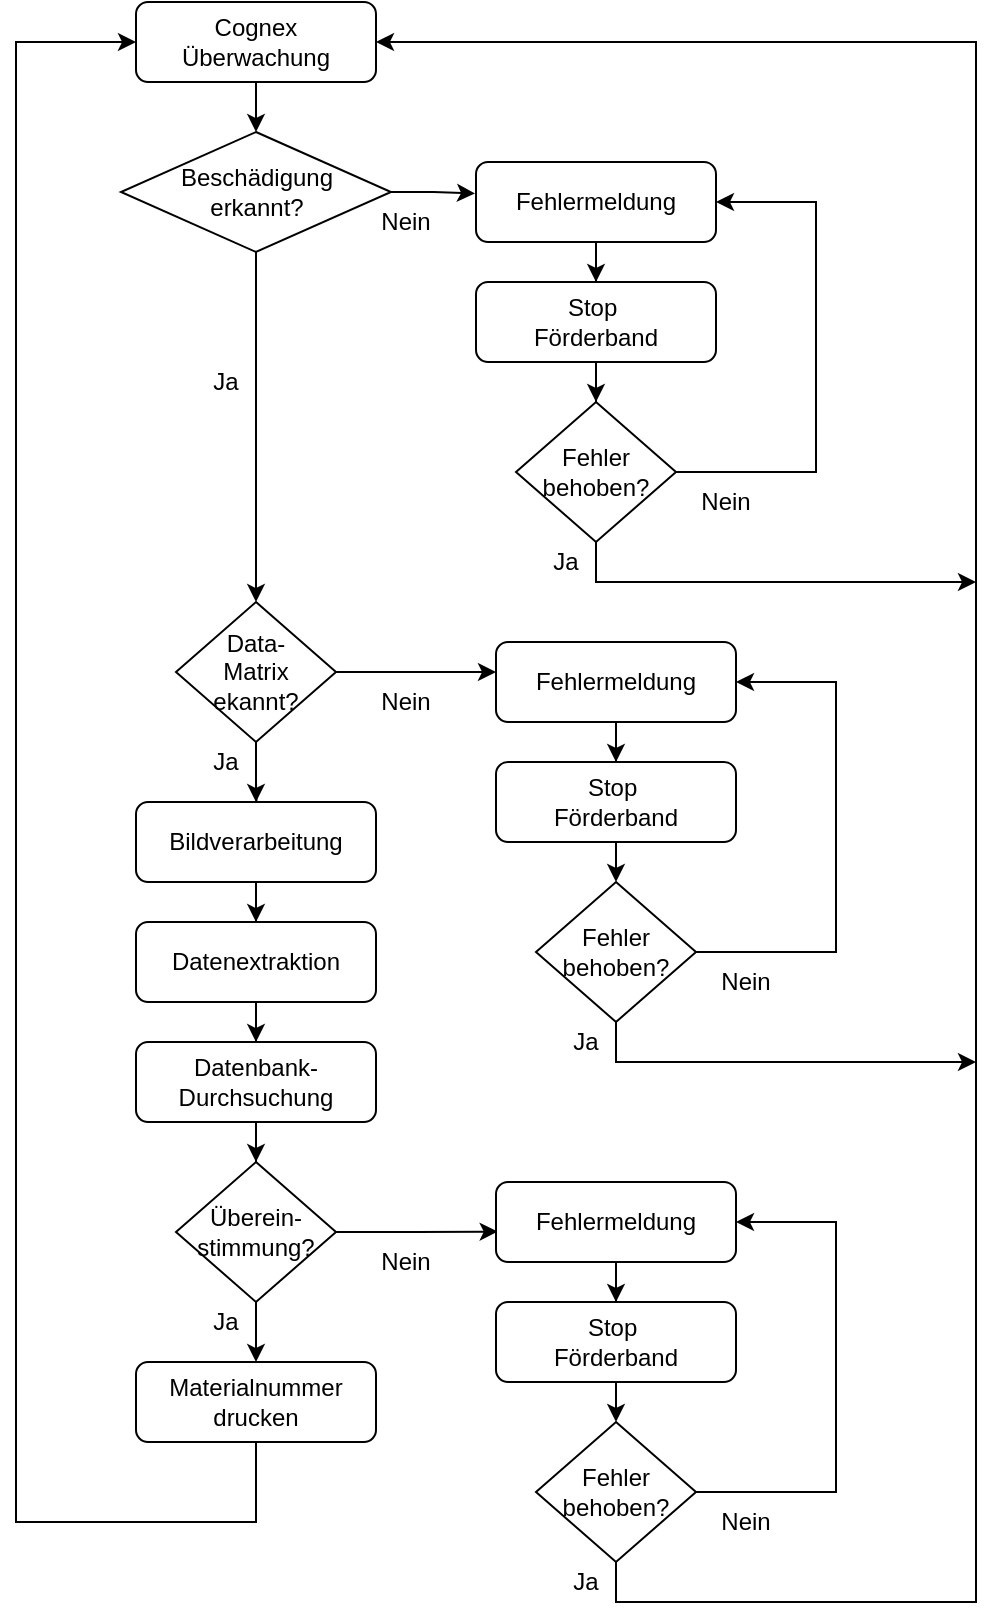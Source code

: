 <mxfile version="21.7.5" type="github">
  <diagram name="Page-1" id="0y1PFx-NOf0PoDgg6FfD">
    <mxGraphModel dx="1745" dy="973" grid="1" gridSize="10" guides="1" tooltips="1" connect="1" arrows="1" fold="1" page="1" pageScale="1" pageWidth="850" pageHeight="1100" math="0" shadow="0">
      <root>
        <mxCell id="0" />
        <mxCell id="1" parent="0" />
        <mxCell id="4Gej_UBQiB_SUjY5_FZq-10" style="edgeStyle=orthogonalEdgeStyle;rounded=0;orthogonalLoop=1;jettySize=auto;html=1;entryX=0.5;entryY=0;entryDx=0;entryDy=0;" parent="1" source="q3-19Yzm_Ct3Ipm77RdY-1" target="4Gej_UBQiB_SUjY5_FZq-9" edge="1">
          <mxGeometry relative="1" as="geometry" />
        </mxCell>
        <mxCell id="4Gej_UBQiB_SUjY5_FZq-1" value="&lt;div&gt;Cognex&lt;/div&gt;&lt;div&gt;Überwachung&lt;br&gt;&lt;/div&gt;" style="rounded=1;whiteSpace=wrap;html=1;" parent="1" vertex="1">
          <mxGeometry x="340" y="40" width="120" height="40" as="geometry" />
        </mxCell>
        <mxCell id="4Gej_UBQiB_SUjY5_FZq-12" style="edgeStyle=orthogonalEdgeStyle;rounded=0;orthogonalLoop=1;jettySize=auto;html=1;" parent="1" target="4Gej_UBQiB_SUjY5_FZq-3" edge="1">
          <mxGeometry relative="1" as="geometry">
            <mxPoint x="400" y="430" as="sourcePoint" />
          </mxGeometry>
        </mxCell>
        <mxCell id="4Gej_UBQiB_SUjY5_FZq-13" style="edgeStyle=orthogonalEdgeStyle;rounded=0;orthogonalLoop=1;jettySize=auto;html=1;entryX=0.5;entryY=0;entryDx=0;entryDy=0;" parent="1" source="4Gej_UBQiB_SUjY5_FZq-3" target="4Gej_UBQiB_SUjY5_FZq-4" edge="1">
          <mxGeometry relative="1" as="geometry" />
        </mxCell>
        <mxCell id="4Gej_UBQiB_SUjY5_FZq-3" value="Bildverarbeitung" style="rounded=1;whiteSpace=wrap;html=1;" parent="1" vertex="1">
          <mxGeometry x="340" y="440" width="120" height="40" as="geometry" />
        </mxCell>
        <mxCell id="4Gej_UBQiB_SUjY5_FZq-14" style="edgeStyle=orthogonalEdgeStyle;rounded=0;orthogonalLoop=1;jettySize=auto;html=1;entryX=0.5;entryY=0;entryDx=0;entryDy=0;" parent="1" source="4Gej_UBQiB_SUjY5_FZq-4" target="4Gej_UBQiB_SUjY5_FZq-5" edge="1">
          <mxGeometry relative="1" as="geometry" />
        </mxCell>
        <mxCell id="4Gej_UBQiB_SUjY5_FZq-4" value="Datenextraktion" style="rounded=1;whiteSpace=wrap;html=1;" parent="1" vertex="1">
          <mxGeometry x="340" y="500" width="120" height="40" as="geometry" />
        </mxCell>
        <mxCell id="4Gej_UBQiB_SUjY5_FZq-15" style="edgeStyle=orthogonalEdgeStyle;rounded=0;orthogonalLoop=1;jettySize=auto;html=1;entryX=0.5;entryY=0;entryDx=0;entryDy=0;" parent="1" source="4Gej_UBQiB_SUjY5_FZq-5" target="4Gej_UBQiB_SUjY5_FZq-7" edge="1">
          <mxGeometry relative="1" as="geometry" />
        </mxCell>
        <mxCell id="4Gej_UBQiB_SUjY5_FZq-5" value="Datenbank-Durchsuchung" style="rounded=1;whiteSpace=wrap;html=1;" parent="1" vertex="1">
          <mxGeometry x="340" y="560" width="120" height="40" as="geometry" />
        </mxCell>
        <mxCell id="4Gej_UBQiB_SUjY5_FZq-39" style="edgeStyle=orthogonalEdgeStyle;rounded=0;orthogonalLoop=1;jettySize=auto;html=1;entryX=0;entryY=0.5;entryDx=0;entryDy=0;" parent="1" source="4Gej_UBQiB_SUjY5_FZq-6" target="4Gej_UBQiB_SUjY5_FZq-1" edge="1">
          <mxGeometry relative="1" as="geometry">
            <mxPoint x="240" y="100" as="targetPoint" />
            <Array as="points">
              <mxPoint x="400" y="800" />
              <mxPoint x="280" y="800" />
              <mxPoint x="280" y="60" />
            </Array>
          </mxGeometry>
        </mxCell>
        <mxCell id="4Gej_UBQiB_SUjY5_FZq-6" value="&lt;div&gt;Materialnummer&lt;/div&gt;&lt;div&gt;drucken&lt;br&gt;&lt;/div&gt;" style="rounded=1;whiteSpace=wrap;html=1;" parent="1" vertex="1">
          <mxGeometry x="340" y="720" width="120" height="40" as="geometry" />
        </mxCell>
        <mxCell id="4Gej_UBQiB_SUjY5_FZq-17" style="edgeStyle=orthogonalEdgeStyle;rounded=0;orthogonalLoop=1;jettySize=auto;html=1;exitX=0.5;exitY=1;exitDx=0;exitDy=0;entryX=0.5;entryY=0;entryDx=0;entryDy=0;" parent="1" source="4Gej_UBQiB_SUjY5_FZq-7" target="4Gej_UBQiB_SUjY5_FZq-6" edge="1">
          <mxGeometry relative="1" as="geometry" />
        </mxCell>
        <mxCell id="q3-19Yzm_Ct3Ipm77RdY-38" style="edgeStyle=orthogonalEdgeStyle;rounded=0;orthogonalLoop=1;jettySize=auto;html=1;entryX=0.007;entryY=0.62;entryDx=0;entryDy=0;entryPerimeter=0;" edge="1" parent="1" source="4Gej_UBQiB_SUjY5_FZq-7" target="q3-19Yzm_Ct3Ipm77RdY-30">
          <mxGeometry relative="1" as="geometry" />
        </mxCell>
        <mxCell id="4Gej_UBQiB_SUjY5_FZq-7" value="Überein-stimmung?" style="rhombus;whiteSpace=wrap;html=1;" parent="1" vertex="1">
          <mxGeometry x="360" y="620" width="80" height="70" as="geometry" />
        </mxCell>
        <mxCell id="4Gej_UBQiB_SUjY5_FZq-21" style="edgeStyle=orthogonalEdgeStyle;rounded=0;orthogonalLoop=1;jettySize=auto;html=1;entryX=0;entryY=0.5;entryDx=0;entryDy=0;" parent="1" source="4Gej_UBQiB_SUjY5_FZq-9" edge="1">
          <mxGeometry relative="1" as="geometry">
            <mxPoint x="520" y="375" as="targetPoint" />
          </mxGeometry>
        </mxCell>
        <mxCell id="q3-19Yzm_Ct3Ipm77RdY-28" style="edgeStyle=orthogonalEdgeStyle;rounded=0;orthogonalLoop=1;jettySize=auto;html=1;exitX=0.5;exitY=1;exitDx=0;exitDy=0;entryX=0.5;entryY=0;entryDx=0;entryDy=0;" edge="1" parent="1" source="4Gej_UBQiB_SUjY5_FZq-9" target="4Gej_UBQiB_SUjY5_FZq-3">
          <mxGeometry relative="1" as="geometry" />
        </mxCell>
        <mxCell id="4Gej_UBQiB_SUjY5_FZq-9" value="&lt;div&gt;Data-&lt;/div&gt;&lt;div&gt;Matrix&lt;/div&gt;&lt;div&gt;ekannt?&lt;br&gt;&lt;/div&gt;" style="rhombus;whiteSpace=wrap;html=1;" parent="1" vertex="1">
          <mxGeometry x="360" y="340" width="80" height="70" as="geometry" />
        </mxCell>
        <mxCell id="4Gej_UBQiB_SUjY5_FZq-16" value="Ja" style="text;strokeColor=none;align=center;fillColor=none;html=1;verticalAlign=middle;whiteSpace=wrap;rounded=0;" parent="1" vertex="1">
          <mxGeometry x="360" y="410" width="50" height="20" as="geometry" />
        </mxCell>
        <mxCell id="4Gej_UBQiB_SUjY5_FZq-20" value="Ja" style="text;strokeColor=none;align=center;fillColor=none;html=1;verticalAlign=middle;whiteSpace=wrap;rounded=0;" parent="1" vertex="1">
          <mxGeometry x="360" y="690" width="50" height="20" as="geometry" />
        </mxCell>
        <mxCell id="4Gej_UBQiB_SUjY5_FZq-36" style="edgeStyle=orthogonalEdgeStyle;rounded=0;orthogonalLoop=1;jettySize=auto;html=1;entryX=1;entryY=0.5;entryDx=0;entryDy=0;exitX=0.5;exitY=1;exitDx=0;exitDy=0;" parent="1" source="q3-19Yzm_Ct3Ipm77RdY-34" target="4Gej_UBQiB_SUjY5_FZq-1" edge="1">
          <mxGeometry relative="1" as="geometry">
            <mxPoint x="467.5" y="30" as="targetPoint" />
            <mxPoint x="647.5" y="860" as="sourcePoint" />
            <Array as="points">
              <mxPoint x="580" y="840" />
              <mxPoint x="760" y="840" />
              <mxPoint x="760" y="60" />
            </Array>
          </mxGeometry>
        </mxCell>
        <mxCell id="4Gej_UBQiB_SUjY5_FZq-24" value="Nein" style="text;strokeColor=none;align=center;fillColor=none;html=1;verticalAlign=middle;whiteSpace=wrap;rounded=0;" parent="1" vertex="1">
          <mxGeometry x="450" y="380" width="50" height="20" as="geometry" />
        </mxCell>
        <mxCell id="4Gej_UBQiB_SUjY5_FZq-33" value="Nein" style="text;strokeColor=none;align=center;fillColor=none;html=1;verticalAlign=middle;whiteSpace=wrap;rounded=0;" parent="1" vertex="1">
          <mxGeometry x="450" y="660" width="50" height="20" as="geometry" />
        </mxCell>
        <mxCell id="q3-19Yzm_Ct3Ipm77RdY-2" value="" style="edgeStyle=orthogonalEdgeStyle;rounded=0;orthogonalLoop=1;jettySize=auto;html=1;entryX=0.5;entryY=0;entryDx=0;entryDy=0;" edge="1" parent="1" source="4Gej_UBQiB_SUjY5_FZq-1" target="q3-19Yzm_Ct3Ipm77RdY-1">
          <mxGeometry relative="1" as="geometry">
            <mxPoint x="400" y="80" as="sourcePoint" />
            <mxPoint x="400" y="160" as="targetPoint" />
          </mxGeometry>
        </mxCell>
        <mxCell id="q3-19Yzm_Ct3Ipm77RdY-9" style="edgeStyle=orthogonalEdgeStyle;rounded=0;orthogonalLoop=1;jettySize=auto;html=1;entryX=-0.004;entryY=0.393;entryDx=0;entryDy=0;entryPerimeter=0;" edge="1" parent="1" source="q3-19Yzm_Ct3Ipm77RdY-1" target="q3-19Yzm_Ct3Ipm77RdY-7">
          <mxGeometry relative="1" as="geometry" />
        </mxCell>
        <mxCell id="q3-19Yzm_Ct3Ipm77RdY-1" value="&lt;div&gt;Beschädigung&lt;/div&gt;&lt;div&gt;erkannt?&lt;br&gt;&lt;/div&gt;" style="rhombus;whiteSpace=wrap;html=1;" vertex="1" parent="1">
          <mxGeometry x="332.5" y="105" width="135" height="60" as="geometry" />
        </mxCell>
        <mxCell id="q3-19Yzm_Ct3Ipm77RdY-4" value="Ja" style="text;strokeColor=none;align=center;fillColor=none;html=1;verticalAlign=middle;whiteSpace=wrap;rounded=0;" vertex="1" parent="1">
          <mxGeometry x="360" y="220" width="50" height="20" as="geometry" />
        </mxCell>
        <mxCell id="q3-19Yzm_Ct3Ipm77RdY-5" value="Nein" style="text;strokeColor=none;align=center;fillColor=none;html=1;verticalAlign=middle;whiteSpace=wrap;rounded=0;" vertex="1" parent="1">
          <mxGeometry x="450" y="140" width="50" height="20" as="geometry" />
        </mxCell>
        <mxCell id="q3-19Yzm_Ct3Ipm77RdY-6" style="edgeStyle=orthogonalEdgeStyle;rounded=0;orthogonalLoop=1;jettySize=auto;html=1;entryX=0.5;entryY=0;entryDx=0;entryDy=0;" edge="1" parent="1" source="q3-19Yzm_Ct3Ipm77RdY-7" target="q3-19Yzm_Ct3Ipm77RdY-8">
          <mxGeometry relative="1" as="geometry" />
        </mxCell>
        <mxCell id="q3-19Yzm_Ct3Ipm77RdY-7" value="Fehlermeldung" style="rounded=1;whiteSpace=wrap;html=1;" vertex="1" parent="1">
          <mxGeometry x="510" y="120" width="120" height="40" as="geometry" />
        </mxCell>
        <mxCell id="q3-19Yzm_Ct3Ipm77RdY-11" style="edgeStyle=orthogonalEdgeStyle;rounded=0;orthogonalLoop=1;jettySize=auto;html=1;entryX=0.5;entryY=0;entryDx=0;entryDy=0;" edge="1" parent="1" source="q3-19Yzm_Ct3Ipm77RdY-8" target="q3-19Yzm_Ct3Ipm77RdY-10">
          <mxGeometry relative="1" as="geometry" />
        </mxCell>
        <mxCell id="q3-19Yzm_Ct3Ipm77RdY-8" value="&lt;div&gt;Stop&amp;nbsp;&lt;/div&gt;&lt;div&gt;Förderband&lt;/div&gt;" style="rounded=1;whiteSpace=wrap;html=1;" vertex="1" parent="1">
          <mxGeometry x="510" y="180" width="120" height="40" as="geometry" />
        </mxCell>
        <mxCell id="q3-19Yzm_Ct3Ipm77RdY-12" style="edgeStyle=orthogonalEdgeStyle;rounded=0;orthogonalLoop=1;jettySize=auto;html=1;entryX=1;entryY=0.5;entryDx=0;entryDy=0;" edge="1" parent="1" source="q3-19Yzm_Ct3Ipm77RdY-10" target="q3-19Yzm_Ct3Ipm77RdY-7">
          <mxGeometry relative="1" as="geometry">
            <mxPoint x="680" y="140" as="targetPoint" />
            <Array as="points">
              <mxPoint x="680" y="275" />
              <mxPoint x="680" y="140" />
            </Array>
          </mxGeometry>
        </mxCell>
        <mxCell id="q3-19Yzm_Ct3Ipm77RdY-14" style="edgeStyle=orthogonalEdgeStyle;rounded=0;orthogonalLoop=1;jettySize=auto;html=1;" edge="1" parent="1" source="q3-19Yzm_Ct3Ipm77RdY-10">
          <mxGeometry relative="1" as="geometry">
            <mxPoint x="760" y="330" as="targetPoint" />
            <Array as="points">
              <mxPoint x="570" y="330" />
            </Array>
          </mxGeometry>
        </mxCell>
        <mxCell id="q3-19Yzm_Ct3Ipm77RdY-10" value="&lt;div&gt;Fehler&lt;/div&gt;&lt;div&gt;behoben?&lt;br&gt;&lt;/div&gt;" style="rhombus;whiteSpace=wrap;html=1;" vertex="1" parent="1">
          <mxGeometry x="530" y="240" width="80" height="70" as="geometry" />
        </mxCell>
        <mxCell id="q3-19Yzm_Ct3Ipm77RdY-13" value="Ja" style="text;strokeColor=none;align=center;fillColor=none;html=1;verticalAlign=middle;whiteSpace=wrap;rounded=0;" vertex="1" parent="1">
          <mxGeometry x="530" y="310" width="50" height="20" as="geometry" />
        </mxCell>
        <mxCell id="q3-19Yzm_Ct3Ipm77RdY-17" value="Nein" style="text;strokeColor=none;align=center;fillColor=none;html=1;verticalAlign=middle;whiteSpace=wrap;rounded=0;" vertex="1" parent="1">
          <mxGeometry x="610" y="280" width="50" height="20" as="geometry" />
        </mxCell>
        <mxCell id="q3-19Yzm_Ct3Ipm77RdY-18" style="edgeStyle=orthogonalEdgeStyle;rounded=0;orthogonalLoop=1;jettySize=auto;html=1;entryX=0.5;entryY=0;entryDx=0;entryDy=0;" edge="1" parent="1" source="q3-19Yzm_Ct3Ipm77RdY-19" target="q3-19Yzm_Ct3Ipm77RdY-21">
          <mxGeometry relative="1" as="geometry" />
        </mxCell>
        <mxCell id="q3-19Yzm_Ct3Ipm77RdY-19" value="Fehlermeldung" style="rounded=1;whiteSpace=wrap;html=1;" vertex="1" parent="1">
          <mxGeometry x="520" y="360" width="120" height="40" as="geometry" />
        </mxCell>
        <mxCell id="q3-19Yzm_Ct3Ipm77RdY-20" style="edgeStyle=orthogonalEdgeStyle;rounded=0;orthogonalLoop=1;jettySize=auto;html=1;entryX=0.5;entryY=0;entryDx=0;entryDy=0;" edge="1" parent="1" source="q3-19Yzm_Ct3Ipm77RdY-21">
          <mxGeometry relative="1" as="geometry">
            <mxPoint x="580" y="480" as="targetPoint" />
          </mxGeometry>
        </mxCell>
        <mxCell id="q3-19Yzm_Ct3Ipm77RdY-21" value="&lt;div&gt;Stop&amp;nbsp;&lt;/div&gt;&lt;div&gt;Förderband&lt;/div&gt;" style="rounded=1;whiteSpace=wrap;html=1;" vertex="1" parent="1">
          <mxGeometry x="520" y="420" width="120" height="40" as="geometry" />
        </mxCell>
        <mxCell id="q3-19Yzm_Ct3Ipm77RdY-22" style="edgeStyle=orthogonalEdgeStyle;rounded=0;orthogonalLoop=1;jettySize=auto;html=1;entryX=1;entryY=0.5;entryDx=0;entryDy=0;" edge="1" parent="1" source="q3-19Yzm_Ct3Ipm77RdY-24" target="q3-19Yzm_Ct3Ipm77RdY-19">
          <mxGeometry relative="1" as="geometry">
            <mxPoint x="690" y="450" as="targetPoint" />
            <Array as="points">
              <mxPoint x="690" y="515" />
              <mxPoint x="690" y="380" />
            </Array>
          </mxGeometry>
        </mxCell>
        <mxCell id="q3-19Yzm_Ct3Ipm77RdY-23" style="edgeStyle=orthogonalEdgeStyle;rounded=0;orthogonalLoop=1;jettySize=auto;html=1;" edge="1" parent="1" source="q3-19Yzm_Ct3Ipm77RdY-24">
          <mxGeometry relative="1" as="geometry">
            <mxPoint x="760" y="570" as="targetPoint" />
            <Array as="points">
              <mxPoint x="580" y="570" />
            </Array>
          </mxGeometry>
        </mxCell>
        <mxCell id="q3-19Yzm_Ct3Ipm77RdY-24" value="&lt;div&gt;Fehler&lt;/div&gt;&lt;div&gt;behoben?&lt;br&gt;&lt;/div&gt;" style="rhombus;whiteSpace=wrap;html=1;" vertex="1" parent="1">
          <mxGeometry x="540" y="480" width="80" height="70" as="geometry" />
        </mxCell>
        <mxCell id="q3-19Yzm_Ct3Ipm77RdY-25" value="Ja" style="text;strokeColor=none;align=center;fillColor=none;html=1;verticalAlign=middle;whiteSpace=wrap;rounded=0;" vertex="1" parent="1">
          <mxGeometry x="540" y="550" width="50" height="20" as="geometry" />
        </mxCell>
        <mxCell id="q3-19Yzm_Ct3Ipm77RdY-26" value="Nein" style="text;strokeColor=none;align=center;fillColor=none;html=1;verticalAlign=middle;whiteSpace=wrap;rounded=0;" vertex="1" parent="1">
          <mxGeometry x="620" y="520" width="50" height="20" as="geometry" />
        </mxCell>
        <mxCell id="q3-19Yzm_Ct3Ipm77RdY-29" style="edgeStyle=orthogonalEdgeStyle;rounded=0;orthogonalLoop=1;jettySize=auto;html=1;entryX=0.5;entryY=0;entryDx=0;entryDy=0;" edge="1" parent="1" source="q3-19Yzm_Ct3Ipm77RdY-30" target="q3-19Yzm_Ct3Ipm77RdY-32">
          <mxGeometry relative="1" as="geometry" />
        </mxCell>
        <mxCell id="q3-19Yzm_Ct3Ipm77RdY-30" value="Fehlermeldung" style="rounded=1;whiteSpace=wrap;html=1;" vertex="1" parent="1">
          <mxGeometry x="520" y="630" width="120" height="40" as="geometry" />
        </mxCell>
        <mxCell id="q3-19Yzm_Ct3Ipm77RdY-31" style="edgeStyle=orthogonalEdgeStyle;rounded=0;orthogonalLoop=1;jettySize=auto;html=1;entryX=0.5;entryY=0;entryDx=0;entryDy=0;" edge="1" parent="1" source="q3-19Yzm_Ct3Ipm77RdY-32">
          <mxGeometry relative="1" as="geometry">
            <mxPoint x="580" y="750" as="targetPoint" />
          </mxGeometry>
        </mxCell>
        <mxCell id="q3-19Yzm_Ct3Ipm77RdY-32" value="&lt;div&gt;Stop&amp;nbsp;&lt;/div&gt;&lt;div&gt;Förderband&lt;/div&gt;" style="rounded=1;whiteSpace=wrap;html=1;" vertex="1" parent="1">
          <mxGeometry x="520" y="690" width="120" height="40" as="geometry" />
        </mxCell>
        <mxCell id="q3-19Yzm_Ct3Ipm77RdY-33" style="edgeStyle=orthogonalEdgeStyle;rounded=0;orthogonalLoop=1;jettySize=auto;html=1;entryX=1;entryY=0.5;entryDx=0;entryDy=0;" edge="1" parent="1" source="q3-19Yzm_Ct3Ipm77RdY-34" target="q3-19Yzm_Ct3Ipm77RdY-30">
          <mxGeometry relative="1" as="geometry">
            <mxPoint x="690" y="720" as="targetPoint" />
            <Array as="points">
              <mxPoint x="690" y="785" />
              <mxPoint x="690" y="650" />
            </Array>
          </mxGeometry>
        </mxCell>
        <mxCell id="q3-19Yzm_Ct3Ipm77RdY-34" value="&lt;div&gt;Fehler&lt;/div&gt;&lt;div&gt;behoben?&lt;br&gt;&lt;/div&gt;" style="rhombus;whiteSpace=wrap;html=1;" vertex="1" parent="1">
          <mxGeometry x="540" y="750" width="80" height="70" as="geometry" />
        </mxCell>
        <mxCell id="q3-19Yzm_Ct3Ipm77RdY-35" value="Ja" style="text;strokeColor=none;align=center;fillColor=none;html=1;verticalAlign=middle;whiteSpace=wrap;rounded=0;" vertex="1" parent="1">
          <mxGeometry x="540" y="820" width="50" height="20" as="geometry" />
        </mxCell>
        <mxCell id="q3-19Yzm_Ct3Ipm77RdY-36" value="Nein" style="text;strokeColor=none;align=center;fillColor=none;html=1;verticalAlign=middle;whiteSpace=wrap;rounded=0;" vertex="1" parent="1">
          <mxGeometry x="620" y="790" width="50" height="20" as="geometry" />
        </mxCell>
      </root>
    </mxGraphModel>
  </diagram>
</mxfile>

